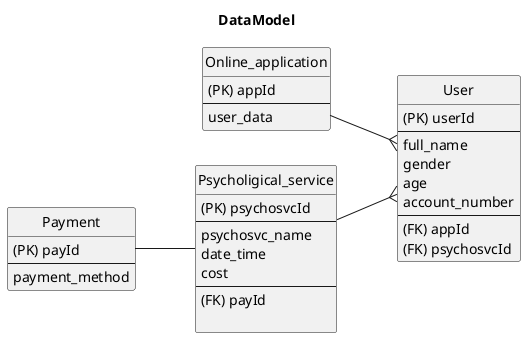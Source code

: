 @startuml

title DataModel
left to right direction
hide circle

entity "User" as a01 {
    (PK) userId
    --
    full_name
    gender
    age
    account_number
    --
    (FK) appId
    (FK) psychosvcId
}

entity "Online_application" as a02 {
    (PK) appId
    --
    user_data
}

entity "Psycholigical_service" as a03 {
    (PK) psychosvcId
    --
    psychosvc_name
    date_time
    cost
    --
    (FK) payId

}

entity "Payment" as a04 {
    (PK) payId
    --
    payment_method
}

a02 --{ a01

a03 --{ a01

a04 -- a03

@enduml
